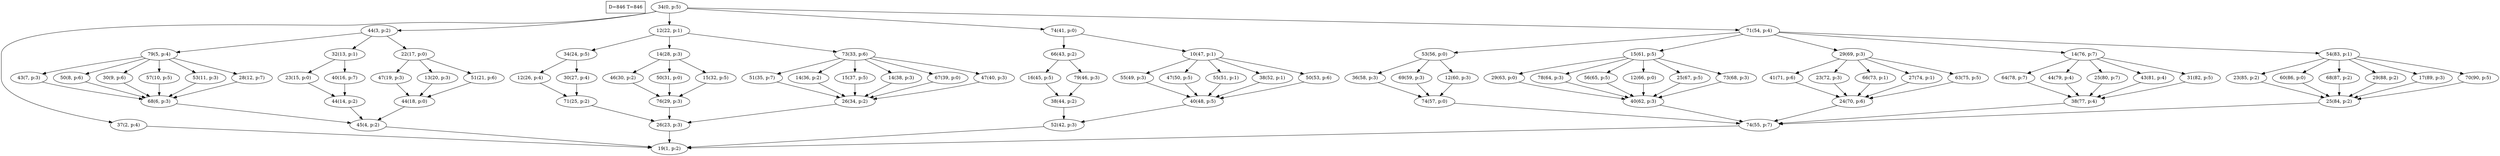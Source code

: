 digraph Task {
i [shape=box, label="D=846 T=846"]; 
0 [label="34(0, p:5)"];
1 [label="19(1, p:2)"];
2 [label="37(2, p:4)"];
3 [label="44(3, p:2)"];
4 [label="45(4, p:2)"];
5 [label="79(5, p:4)"];
6 [label="68(6, p:3)"];
7 [label="43(7, p:3)"];
8 [label="50(8, p:6)"];
9 [label="30(9, p:6)"];
10 [label="57(10, p:5)"];
11 [label="53(11, p:3)"];
12 [label="28(12, p:7)"];
13 [label="32(13, p:1)"];
14 [label="44(14, p:2)"];
15 [label="23(15, p:0)"];
16 [label="40(16, p:7)"];
17 [label="22(17, p:0)"];
18 [label="44(18, p:0)"];
19 [label="47(19, p:3)"];
20 [label="13(20, p:3)"];
21 [label="51(21, p:6)"];
22 [label="12(22, p:1)"];
23 [label="26(23, p:3)"];
24 [label="34(24, p:5)"];
25 [label="71(25, p:2)"];
26 [label="12(26, p:4)"];
27 [label="30(27, p:4)"];
28 [label="14(28, p:3)"];
29 [label="76(29, p:3)"];
30 [label="46(30, p:2)"];
31 [label="50(31, p:0)"];
32 [label="15(32, p:5)"];
33 [label="73(33, p:6)"];
34 [label="26(34, p:2)"];
35 [label="51(35, p:7)"];
36 [label="14(36, p:2)"];
37 [label="15(37, p:5)"];
38 [label="14(38, p:3)"];
39 [label="67(39, p:0)"];
40 [label="47(40, p:3)"];
41 [label="74(41, p:0)"];
42 [label="52(42, p:3)"];
43 [label="66(43, p:2)"];
44 [label="38(44, p:2)"];
45 [label="16(45, p:5)"];
46 [label="79(46, p:3)"];
47 [label="10(47, p:1)"];
48 [label="40(48, p:5)"];
49 [label="55(49, p:3)"];
50 [label="47(50, p:5)"];
51 [label="55(51, p:1)"];
52 [label="38(52, p:1)"];
53 [label="50(53, p:6)"];
54 [label="71(54, p:4)"];
55 [label="74(55, p:7)"];
56 [label="53(56, p:0)"];
57 [label="74(57, p:0)"];
58 [label="36(58, p:3)"];
59 [label="69(59, p:3)"];
60 [label="12(60, p:3)"];
61 [label="15(61, p:5)"];
62 [label="40(62, p:3)"];
63 [label="29(63, p:0)"];
64 [label="78(64, p:3)"];
65 [label="56(65, p:5)"];
66 [label="12(66, p:0)"];
67 [label="25(67, p:5)"];
68 [label="73(68, p:3)"];
69 [label="29(69, p:3)"];
70 [label="24(70, p:6)"];
71 [label="41(71, p:6)"];
72 [label="23(72, p:3)"];
73 [label="66(73, p:1)"];
74 [label="27(74, p:1)"];
75 [label="63(75, p:5)"];
76 [label="14(76, p:7)"];
77 [label="38(77, p:4)"];
78 [label="64(78, p:7)"];
79 [label="44(79, p:4)"];
80 [label="25(80, p:7)"];
81 [label="43(81, p:4)"];
82 [label="31(82, p:5)"];
83 [label="54(83, p:1)"];
84 [label="25(84, p:2)"];
85 [label="23(85, p:2)"];
86 [label="60(86, p:0)"];
87 [label="68(87, p:2)"];
88 [label="29(88, p:2)"];
89 [label="17(89, p:3)"];
90 [label="70(90, p:5)"];
0 -> 2;
0 -> 3;
0 -> 22;
0 -> 41;
0 -> 54;
2 -> 1;
3 -> 5;
3 -> 13;
3 -> 17;
4 -> 1;
5 -> 7;
5 -> 8;
5 -> 9;
5 -> 10;
5 -> 11;
5 -> 12;
6 -> 4;
7 -> 6;
8 -> 6;
9 -> 6;
10 -> 6;
11 -> 6;
12 -> 6;
13 -> 15;
13 -> 16;
14 -> 4;
15 -> 14;
16 -> 14;
17 -> 19;
17 -> 20;
17 -> 21;
18 -> 4;
19 -> 18;
20 -> 18;
21 -> 18;
22 -> 24;
22 -> 28;
22 -> 33;
23 -> 1;
24 -> 26;
24 -> 27;
25 -> 23;
26 -> 25;
27 -> 25;
28 -> 30;
28 -> 31;
28 -> 32;
29 -> 23;
30 -> 29;
31 -> 29;
32 -> 29;
33 -> 35;
33 -> 36;
33 -> 37;
33 -> 38;
33 -> 39;
33 -> 40;
34 -> 23;
35 -> 34;
36 -> 34;
37 -> 34;
38 -> 34;
39 -> 34;
40 -> 34;
41 -> 43;
41 -> 47;
42 -> 1;
43 -> 45;
43 -> 46;
44 -> 42;
45 -> 44;
46 -> 44;
47 -> 49;
47 -> 50;
47 -> 51;
47 -> 52;
47 -> 53;
48 -> 42;
49 -> 48;
50 -> 48;
51 -> 48;
52 -> 48;
53 -> 48;
54 -> 56;
54 -> 61;
54 -> 69;
54 -> 76;
54 -> 83;
55 -> 1;
56 -> 58;
56 -> 59;
56 -> 60;
57 -> 55;
58 -> 57;
59 -> 57;
60 -> 57;
61 -> 63;
61 -> 64;
61 -> 65;
61 -> 66;
61 -> 67;
61 -> 68;
62 -> 55;
63 -> 62;
64 -> 62;
65 -> 62;
66 -> 62;
67 -> 62;
68 -> 62;
69 -> 71;
69 -> 72;
69 -> 73;
69 -> 74;
69 -> 75;
70 -> 55;
71 -> 70;
72 -> 70;
73 -> 70;
74 -> 70;
75 -> 70;
76 -> 78;
76 -> 79;
76 -> 80;
76 -> 81;
76 -> 82;
77 -> 55;
78 -> 77;
79 -> 77;
80 -> 77;
81 -> 77;
82 -> 77;
83 -> 85;
83 -> 86;
83 -> 87;
83 -> 88;
83 -> 89;
83 -> 90;
84 -> 55;
85 -> 84;
86 -> 84;
87 -> 84;
88 -> 84;
89 -> 84;
90 -> 84;
}